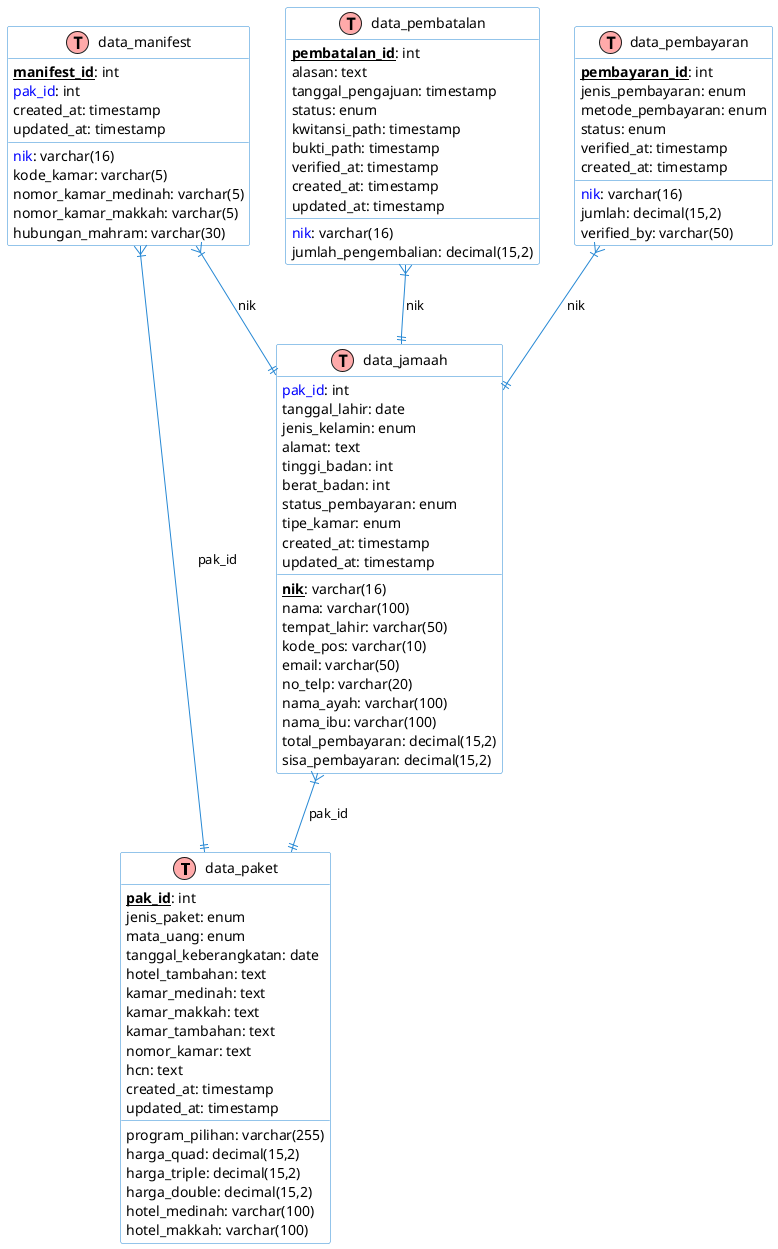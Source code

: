 @startuml Diagram Database MIW

!define table(x) class x << (T,#FFAAAA) >>
!define primary_key(x) <b><u>x</u></b>
!define foreign_key(x) <color:blue>x</color>

skinparam class {
    BackgroundColor White
    ArrowColor #2688d4
    BorderColor #2688d4
}

table(data_paket) {
    primary_key(pak_id): int
    jenis_paket: enum
    mata_uang: enum
    program_pilihan: varchar(255)
    tanggal_keberangkatan: date
    harga_quad: decimal(15,2)
    harga_triple: decimal(15,2)
    harga_double: decimal(15,2)
    hotel_medinah: varchar(100)
    hotel_makkah: varchar(100)
    hotel_tambahan: text
    kamar_medinah: text
    kamar_makkah: text
    kamar_tambahan: text
    nomor_kamar: text
    hcn: text
    created_at: timestamp
    updated_at: timestamp
}

table(data_jamaah) {
    primary_key(nik): varchar(16)
    foreign_key(pak_id): int
    nama: varchar(100)
    tempat_lahir: varchar(50)
    tanggal_lahir: date
    jenis_kelamin: enum
    alamat: text
    kode_pos: varchar(10)
    email: varchar(50)
    no_telp: varchar(20)
    tinggi_badan: int
    berat_badan: int
    nama_ayah: varchar(100)
    nama_ibu: varchar(100)
    status_pembayaran: enum
    total_pembayaran: decimal(15,2)
    sisa_pembayaran: decimal(15,2)
    tipe_kamar: enum
    created_at: timestamp
    updated_at: timestamp
}

table(data_manifest) {
    primary_key(manifest_id): int
    foreign_key(pak_id): int
    foreign_key(nik): varchar(16)
    kode_kamar: varchar(5)
    nomor_kamar_medinah: varchar(5)
    nomor_kamar_makkah: varchar(5)
    hubungan_mahram: varchar(30)
    created_at: timestamp
    updated_at: timestamp
}

table(data_pembatalan) {
    primary_key(pembatalan_id): int
    foreign_key(nik): varchar(16)
    alasan: text
    tanggal_pengajuan: timestamp
    status: enum
    jumlah_pengembalian: decimal(15,2)
    kwitansi_path: timestamp
    bukti_path: timestamp
    verified_at: timestamp
    created_at: timestamp
    updated_at: timestamp
}

table(data_pembayaran) {
    primary_key(pembayaran_id): int
    foreign_key(nik): varchar(16)
    jenis_pembayaran: enum
    metode_pembayaran: enum
    jumlah: decimal(15,2)
    status: enum
    verified_at: timestamp
    verified_by: varchar(50)
    created_at: timestamp
}

' Relasi
data_jamaah }|--|| data_paket : pak_id
data_manifest }|--|| data_paket : pak_id
data_manifest }|--|| data_jamaah : nik
data_pembatalan }|--|| data_jamaah : nik
data_pembayaran }|--|| data_jamaah : nik

@enduml
